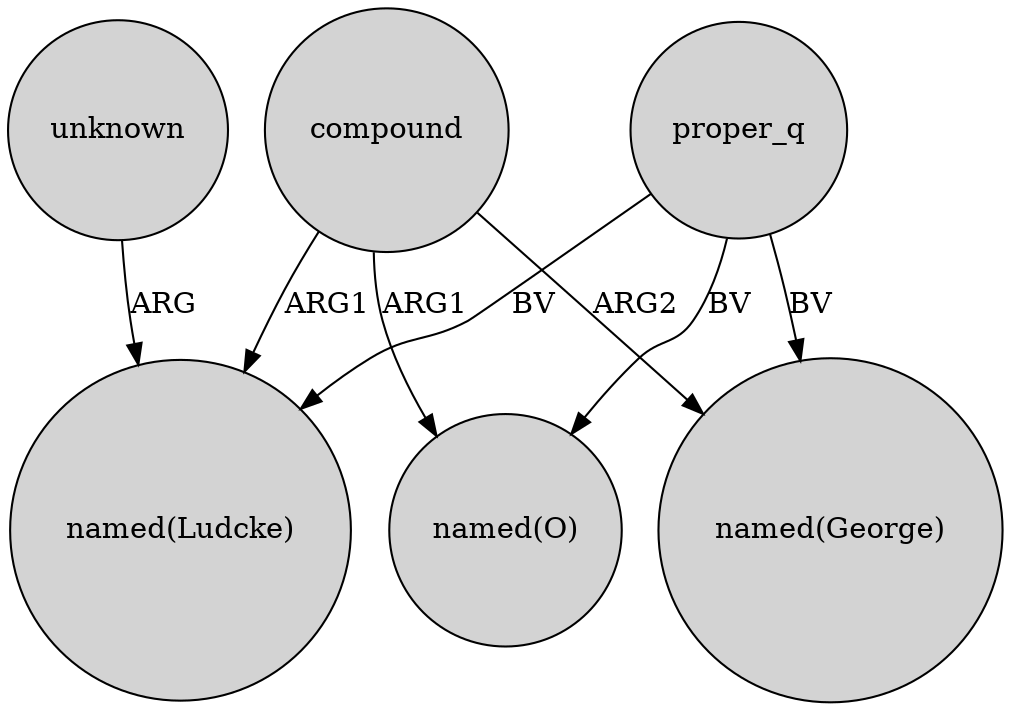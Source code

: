 digraph {
	node [shape=circle style=filled]
	unknown -> "named(Ludcke)" [label=ARG]
	proper_q -> "named(O)" [label=BV]
	compound -> "named(George)" [label=ARG2]
	proper_q -> "named(Ludcke)" [label=BV]
	compound -> "named(O)" [label=ARG1]
	proper_q -> "named(George)" [label=BV]
	compound -> "named(Ludcke)" [label=ARG1]
}
